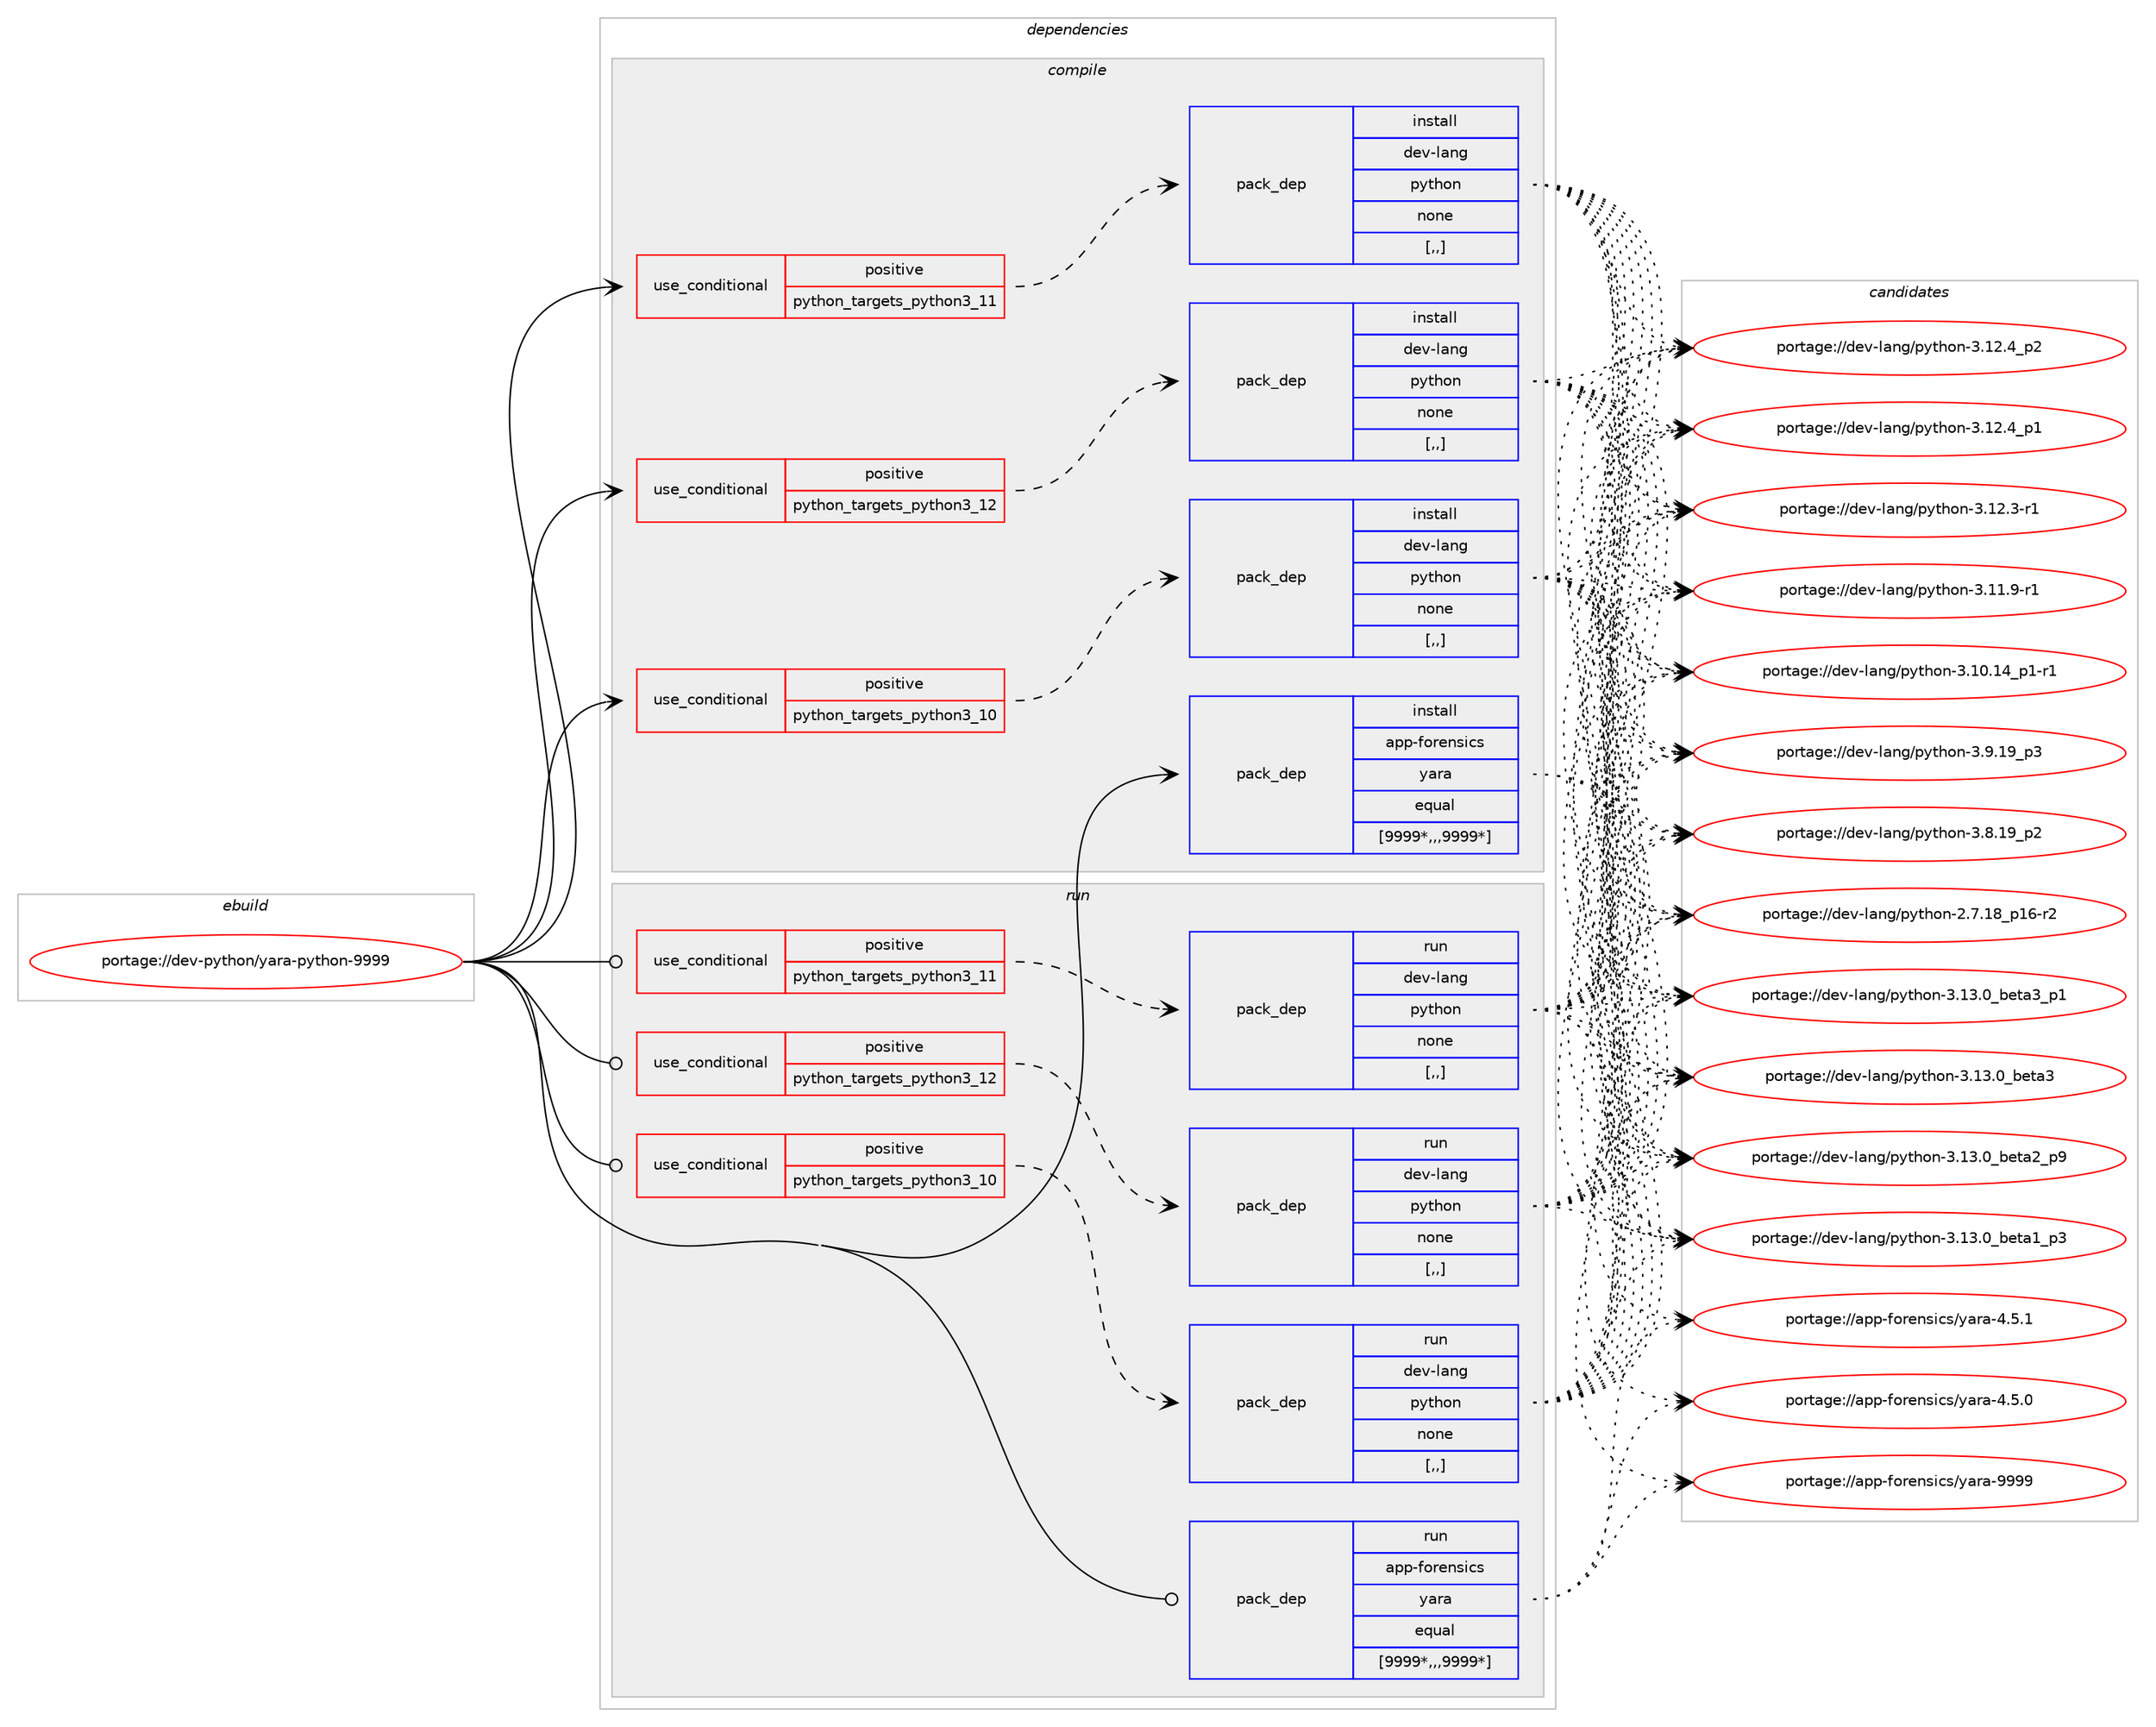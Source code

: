 digraph prolog {

# *************
# Graph options
# *************

newrank=true;
concentrate=true;
compound=true;
graph [rankdir=LR,fontname=Helvetica,fontsize=10,ranksep=1.5];#, ranksep=2.5, nodesep=0.2];
edge  [arrowhead=vee];
node  [fontname=Helvetica,fontsize=10];

# **********
# The ebuild
# **********

subgraph cluster_leftcol {
color=gray;
rank=same;
label=<<i>ebuild</i>>;
id [label="portage://dev-python/yara-python-9999", color=red, width=4, href="../dev-python/yara-python-9999.svg"];
}

# ****************
# The dependencies
# ****************

subgraph cluster_midcol {
color=gray;
label=<<i>dependencies</i>>;
subgraph cluster_compile {
fillcolor="#eeeeee";
style=filled;
label=<<i>compile</i>>;
subgraph cond41010 {
dependency166767 [label=<<TABLE BORDER="0" CELLBORDER="1" CELLSPACING="0" CELLPADDING="4"><TR><TD ROWSPAN="3" CELLPADDING="10">use_conditional</TD></TR><TR><TD>positive</TD></TR><TR><TD>python_targets_python3_10</TD></TR></TABLE>>, shape=none, color=red];
subgraph pack124496 {
dependency166768 [label=<<TABLE BORDER="0" CELLBORDER="1" CELLSPACING="0" CELLPADDING="4" WIDTH="220"><TR><TD ROWSPAN="6" CELLPADDING="30">pack_dep</TD></TR><TR><TD WIDTH="110">install</TD></TR><TR><TD>dev-lang</TD></TR><TR><TD>python</TD></TR><TR><TD>none</TD></TR><TR><TD>[,,]</TD></TR></TABLE>>, shape=none, color=blue];
}
dependency166767:e -> dependency166768:w [weight=20,style="dashed",arrowhead="vee"];
}
id:e -> dependency166767:w [weight=20,style="solid",arrowhead="vee"];
subgraph cond41011 {
dependency166769 [label=<<TABLE BORDER="0" CELLBORDER="1" CELLSPACING="0" CELLPADDING="4"><TR><TD ROWSPAN="3" CELLPADDING="10">use_conditional</TD></TR><TR><TD>positive</TD></TR><TR><TD>python_targets_python3_11</TD></TR></TABLE>>, shape=none, color=red];
subgraph pack124497 {
dependency166770 [label=<<TABLE BORDER="0" CELLBORDER="1" CELLSPACING="0" CELLPADDING="4" WIDTH="220"><TR><TD ROWSPAN="6" CELLPADDING="30">pack_dep</TD></TR><TR><TD WIDTH="110">install</TD></TR><TR><TD>dev-lang</TD></TR><TR><TD>python</TD></TR><TR><TD>none</TD></TR><TR><TD>[,,]</TD></TR></TABLE>>, shape=none, color=blue];
}
dependency166769:e -> dependency166770:w [weight=20,style="dashed",arrowhead="vee"];
}
id:e -> dependency166769:w [weight=20,style="solid",arrowhead="vee"];
subgraph cond41012 {
dependency166771 [label=<<TABLE BORDER="0" CELLBORDER="1" CELLSPACING="0" CELLPADDING="4"><TR><TD ROWSPAN="3" CELLPADDING="10">use_conditional</TD></TR><TR><TD>positive</TD></TR><TR><TD>python_targets_python3_12</TD></TR></TABLE>>, shape=none, color=red];
subgraph pack124498 {
dependency166772 [label=<<TABLE BORDER="0" CELLBORDER="1" CELLSPACING="0" CELLPADDING="4" WIDTH="220"><TR><TD ROWSPAN="6" CELLPADDING="30">pack_dep</TD></TR><TR><TD WIDTH="110">install</TD></TR><TR><TD>dev-lang</TD></TR><TR><TD>python</TD></TR><TR><TD>none</TD></TR><TR><TD>[,,]</TD></TR></TABLE>>, shape=none, color=blue];
}
dependency166771:e -> dependency166772:w [weight=20,style="dashed",arrowhead="vee"];
}
id:e -> dependency166771:w [weight=20,style="solid",arrowhead="vee"];
subgraph pack124499 {
dependency166773 [label=<<TABLE BORDER="0" CELLBORDER="1" CELLSPACING="0" CELLPADDING="4" WIDTH="220"><TR><TD ROWSPAN="6" CELLPADDING="30">pack_dep</TD></TR><TR><TD WIDTH="110">install</TD></TR><TR><TD>app-forensics</TD></TR><TR><TD>yara</TD></TR><TR><TD>equal</TD></TR><TR><TD>[9999*,,,9999*]</TD></TR></TABLE>>, shape=none, color=blue];
}
id:e -> dependency166773:w [weight=20,style="solid",arrowhead="vee"];
}
subgraph cluster_compileandrun {
fillcolor="#eeeeee";
style=filled;
label=<<i>compile and run</i>>;
}
subgraph cluster_run {
fillcolor="#eeeeee";
style=filled;
label=<<i>run</i>>;
subgraph cond41013 {
dependency166774 [label=<<TABLE BORDER="0" CELLBORDER="1" CELLSPACING="0" CELLPADDING="4"><TR><TD ROWSPAN="3" CELLPADDING="10">use_conditional</TD></TR><TR><TD>positive</TD></TR><TR><TD>python_targets_python3_10</TD></TR></TABLE>>, shape=none, color=red];
subgraph pack124500 {
dependency166775 [label=<<TABLE BORDER="0" CELLBORDER="1" CELLSPACING="0" CELLPADDING="4" WIDTH="220"><TR><TD ROWSPAN="6" CELLPADDING="30">pack_dep</TD></TR><TR><TD WIDTH="110">run</TD></TR><TR><TD>dev-lang</TD></TR><TR><TD>python</TD></TR><TR><TD>none</TD></TR><TR><TD>[,,]</TD></TR></TABLE>>, shape=none, color=blue];
}
dependency166774:e -> dependency166775:w [weight=20,style="dashed",arrowhead="vee"];
}
id:e -> dependency166774:w [weight=20,style="solid",arrowhead="odot"];
subgraph cond41014 {
dependency166776 [label=<<TABLE BORDER="0" CELLBORDER="1" CELLSPACING="0" CELLPADDING="4"><TR><TD ROWSPAN="3" CELLPADDING="10">use_conditional</TD></TR><TR><TD>positive</TD></TR><TR><TD>python_targets_python3_11</TD></TR></TABLE>>, shape=none, color=red];
subgraph pack124501 {
dependency166777 [label=<<TABLE BORDER="0" CELLBORDER="1" CELLSPACING="0" CELLPADDING="4" WIDTH="220"><TR><TD ROWSPAN="6" CELLPADDING="30">pack_dep</TD></TR><TR><TD WIDTH="110">run</TD></TR><TR><TD>dev-lang</TD></TR><TR><TD>python</TD></TR><TR><TD>none</TD></TR><TR><TD>[,,]</TD></TR></TABLE>>, shape=none, color=blue];
}
dependency166776:e -> dependency166777:w [weight=20,style="dashed",arrowhead="vee"];
}
id:e -> dependency166776:w [weight=20,style="solid",arrowhead="odot"];
subgraph cond41015 {
dependency166778 [label=<<TABLE BORDER="0" CELLBORDER="1" CELLSPACING="0" CELLPADDING="4"><TR><TD ROWSPAN="3" CELLPADDING="10">use_conditional</TD></TR><TR><TD>positive</TD></TR><TR><TD>python_targets_python3_12</TD></TR></TABLE>>, shape=none, color=red];
subgraph pack124502 {
dependency166779 [label=<<TABLE BORDER="0" CELLBORDER="1" CELLSPACING="0" CELLPADDING="4" WIDTH="220"><TR><TD ROWSPAN="6" CELLPADDING="30">pack_dep</TD></TR><TR><TD WIDTH="110">run</TD></TR><TR><TD>dev-lang</TD></TR><TR><TD>python</TD></TR><TR><TD>none</TD></TR><TR><TD>[,,]</TD></TR></TABLE>>, shape=none, color=blue];
}
dependency166778:e -> dependency166779:w [weight=20,style="dashed",arrowhead="vee"];
}
id:e -> dependency166778:w [weight=20,style="solid",arrowhead="odot"];
subgraph pack124503 {
dependency166780 [label=<<TABLE BORDER="0" CELLBORDER="1" CELLSPACING="0" CELLPADDING="4" WIDTH="220"><TR><TD ROWSPAN="6" CELLPADDING="30">pack_dep</TD></TR><TR><TD WIDTH="110">run</TD></TR><TR><TD>app-forensics</TD></TR><TR><TD>yara</TD></TR><TR><TD>equal</TD></TR><TR><TD>[9999*,,,9999*]</TD></TR></TABLE>>, shape=none, color=blue];
}
id:e -> dependency166780:w [weight=20,style="solid",arrowhead="odot"];
}
}

# **************
# The candidates
# **************

subgraph cluster_choices {
rank=same;
color=gray;
label=<<i>candidates</i>>;

subgraph choice124496 {
color=black;
nodesep=1;
choice10010111845108971101034711212111610411111045514649514648959810111697519511249 [label="portage://dev-lang/python-3.13.0_beta3_p1", color=red, width=4,href="../dev-lang/python-3.13.0_beta3_p1.svg"];
choice1001011184510897110103471121211161041111104551464951464895981011169751 [label="portage://dev-lang/python-3.13.0_beta3", color=red, width=4,href="../dev-lang/python-3.13.0_beta3.svg"];
choice10010111845108971101034711212111610411111045514649514648959810111697509511257 [label="portage://dev-lang/python-3.13.0_beta2_p9", color=red, width=4,href="../dev-lang/python-3.13.0_beta2_p9.svg"];
choice10010111845108971101034711212111610411111045514649514648959810111697499511251 [label="portage://dev-lang/python-3.13.0_beta1_p3", color=red, width=4,href="../dev-lang/python-3.13.0_beta1_p3.svg"];
choice100101118451089711010347112121116104111110455146495046529511250 [label="portage://dev-lang/python-3.12.4_p2", color=red, width=4,href="../dev-lang/python-3.12.4_p2.svg"];
choice100101118451089711010347112121116104111110455146495046529511249 [label="portage://dev-lang/python-3.12.4_p1", color=red, width=4,href="../dev-lang/python-3.12.4_p1.svg"];
choice100101118451089711010347112121116104111110455146495046514511449 [label="portage://dev-lang/python-3.12.3-r1", color=red, width=4,href="../dev-lang/python-3.12.3-r1.svg"];
choice100101118451089711010347112121116104111110455146494946574511449 [label="portage://dev-lang/python-3.11.9-r1", color=red, width=4,href="../dev-lang/python-3.11.9-r1.svg"];
choice100101118451089711010347112121116104111110455146494846495295112494511449 [label="portage://dev-lang/python-3.10.14_p1-r1", color=red, width=4,href="../dev-lang/python-3.10.14_p1-r1.svg"];
choice100101118451089711010347112121116104111110455146574649579511251 [label="portage://dev-lang/python-3.9.19_p3", color=red, width=4,href="../dev-lang/python-3.9.19_p3.svg"];
choice100101118451089711010347112121116104111110455146564649579511250 [label="portage://dev-lang/python-3.8.19_p2", color=red, width=4,href="../dev-lang/python-3.8.19_p2.svg"];
choice100101118451089711010347112121116104111110455046554649569511249544511450 [label="portage://dev-lang/python-2.7.18_p16-r2", color=red, width=4,href="../dev-lang/python-2.7.18_p16-r2.svg"];
dependency166768:e -> choice10010111845108971101034711212111610411111045514649514648959810111697519511249:w [style=dotted,weight="100"];
dependency166768:e -> choice1001011184510897110103471121211161041111104551464951464895981011169751:w [style=dotted,weight="100"];
dependency166768:e -> choice10010111845108971101034711212111610411111045514649514648959810111697509511257:w [style=dotted,weight="100"];
dependency166768:e -> choice10010111845108971101034711212111610411111045514649514648959810111697499511251:w [style=dotted,weight="100"];
dependency166768:e -> choice100101118451089711010347112121116104111110455146495046529511250:w [style=dotted,weight="100"];
dependency166768:e -> choice100101118451089711010347112121116104111110455146495046529511249:w [style=dotted,weight="100"];
dependency166768:e -> choice100101118451089711010347112121116104111110455146495046514511449:w [style=dotted,weight="100"];
dependency166768:e -> choice100101118451089711010347112121116104111110455146494946574511449:w [style=dotted,weight="100"];
dependency166768:e -> choice100101118451089711010347112121116104111110455146494846495295112494511449:w [style=dotted,weight="100"];
dependency166768:e -> choice100101118451089711010347112121116104111110455146574649579511251:w [style=dotted,weight="100"];
dependency166768:e -> choice100101118451089711010347112121116104111110455146564649579511250:w [style=dotted,weight="100"];
dependency166768:e -> choice100101118451089711010347112121116104111110455046554649569511249544511450:w [style=dotted,weight="100"];
}
subgraph choice124497 {
color=black;
nodesep=1;
choice10010111845108971101034711212111610411111045514649514648959810111697519511249 [label="portage://dev-lang/python-3.13.0_beta3_p1", color=red, width=4,href="../dev-lang/python-3.13.0_beta3_p1.svg"];
choice1001011184510897110103471121211161041111104551464951464895981011169751 [label="portage://dev-lang/python-3.13.0_beta3", color=red, width=4,href="../dev-lang/python-3.13.0_beta3.svg"];
choice10010111845108971101034711212111610411111045514649514648959810111697509511257 [label="portage://dev-lang/python-3.13.0_beta2_p9", color=red, width=4,href="../dev-lang/python-3.13.0_beta2_p9.svg"];
choice10010111845108971101034711212111610411111045514649514648959810111697499511251 [label="portage://dev-lang/python-3.13.0_beta1_p3", color=red, width=4,href="../dev-lang/python-3.13.0_beta1_p3.svg"];
choice100101118451089711010347112121116104111110455146495046529511250 [label="portage://dev-lang/python-3.12.4_p2", color=red, width=4,href="../dev-lang/python-3.12.4_p2.svg"];
choice100101118451089711010347112121116104111110455146495046529511249 [label="portage://dev-lang/python-3.12.4_p1", color=red, width=4,href="../dev-lang/python-3.12.4_p1.svg"];
choice100101118451089711010347112121116104111110455146495046514511449 [label="portage://dev-lang/python-3.12.3-r1", color=red, width=4,href="../dev-lang/python-3.12.3-r1.svg"];
choice100101118451089711010347112121116104111110455146494946574511449 [label="portage://dev-lang/python-3.11.9-r1", color=red, width=4,href="../dev-lang/python-3.11.9-r1.svg"];
choice100101118451089711010347112121116104111110455146494846495295112494511449 [label="portage://dev-lang/python-3.10.14_p1-r1", color=red, width=4,href="../dev-lang/python-3.10.14_p1-r1.svg"];
choice100101118451089711010347112121116104111110455146574649579511251 [label="portage://dev-lang/python-3.9.19_p3", color=red, width=4,href="../dev-lang/python-3.9.19_p3.svg"];
choice100101118451089711010347112121116104111110455146564649579511250 [label="portage://dev-lang/python-3.8.19_p2", color=red, width=4,href="../dev-lang/python-3.8.19_p2.svg"];
choice100101118451089711010347112121116104111110455046554649569511249544511450 [label="portage://dev-lang/python-2.7.18_p16-r2", color=red, width=4,href="../dev-lang/python-2.7.18_p16-r2.svg"];
dependency166770:e -> choice10010111845108971101034711212111610411111045514649514648959810111697519511249:w [style=dotted,weight="100"];
dependency166770:e -> choice1001011184510897110103471121211161041111104551464951464895981011169751:w [style=dotted,weight="100"];
dependency166770:e -> choice10010111845108971101034711212111610411111045514649514648959810111697509511257:w [style=dotted,weight="100"];
dependency166770:e -> choice10010111845108971101034711212111610411111045514649514648959810111697499511251:w [style=dotted,weight="100"];
dependency166770:e -> choice100101118451089711010347112121116104111110455146495046529511250:w [style=dotted,weight="100"];
dependency166770:e -> choice100101118451089711010347112121116104111110455146495046529511249:w [style=dotted,weight="100"];
dependency166770:e -> choice100101118451089711010347112121116104111110455146495046514511449:w [style=dotted,weight="100"];
dependency166770:e -> choice100101118451089711010347112121116104111110455146494946574511449:w [style=dotted,weight="100"];
dependency166770:e -> choice100101118451089711010347112121116104111110455146494846495295112494511449:w [style=dotted,weight="100"];
dependency166770:e -> choice100101118451089711010347112121116104111110455146574649579511251:w [style=dotted,weight="100"];
dependency166770:e -> choice100101118451089711010347112121116104111110455146564649579511250:w [style=dotted,weight="100"];
dependency166770:e -> choice100101118451089711010347112121116104111110455046554649569511249544511450:w [style=dotted,weight="100"];
}
subgraph choice124498 {
color=black;
nodesep=1;
choice10010111845108971101034711212111610411111045514649514648959810111697519511249 [label="portage://dev-lang/python-3.13.0_beta3_p1", color=red, width=4,href="../dev-lang/python-3.13.0_beta3_p1.svg"];
choice1001011184510897110103471121211161041111104551464951464895981011169751 [label="portage://dev-lang/python-3.13.0_beta3", color=red, width=4,href="../dev-lang/python-3.13.0_beta3.svg"];
choice10010111845108971101034711212111610411111045514649514648959810111697509511257 [label="portage://dev-lang/python-3.13.0_beta2_p9", color=red, width=4,href="../dev-lang/python-3.13.0_beta2_p9.svg"];
choice10010111845108971101034711212111610411111045514649514648959810111697499511251 [label="portage://dev-lang/python-3.13.0_beta1_p3", color=red, width=4,href="../dev-lang/python-3.13.0_beta1_p3.svg"];
choice100101118451089711010347112121116104111110455146495046529511250 [label="portage://dev-lang/python-3.12.4_p2", color=red, width=4,href="../dev-lang/python-3.12.4_p2.svg"];
choice100101118451089711010347112121116104111110455146495046529511249 [label="portage://dev-lang/python-3.12.4_p1", color=red, width=4,href="../dev-lang/python-3.12.4_p1.svg"];
choice100101118451089711010347112121116104111110455146495046514511449 [label="portage://dev-lang/python-3.12.3-r1", color=red, width=4,href="../dev-lang/python-3.12.3-r1.svg"];
choice100101118451089711010347112121116104111110455146494946574511449 [label="portage://dev-lang/python-3.11.9-r1", color=red, width=4,href="../dev-lang/python-3.11.9-r1.svg"];
choice100101118451089711010347112121116104111110455146494846495295112494511449 [label="portage://dev-lang/python-3.10.14_p1-r1", color=red, width=4,href="../dev-lang/python-3.10.14_p1-r1.svg"];
choice100101118451089711010347112121116104111110455146574649579511251 [label="portage://dev-lang/python-3.9.19_p3", color=red, width=4,href="../dev-lang/python-3.9.19_p3.svg"];
choice100101118451089711010347112121116104111110455146564649579511250 [label="portage://dev-lang/python-3.8.19_p2", color=red, width=4,href="../dev-lang/python-3.8.19_p2.svg"];
choice100101118451089711010347112121116104111110455046554649569511249544511450 [label="portage://dev-lang/python-2.7.18_p16-r2", color=red, width=4,href="../dev-lang/python-2.7.18_p16-r2.svg"];
dependency166772:e -> choice10010111845108971101034711212111610411111045514649514648959810111697519511249:w [style=dotted,weight="100"];
dependency166772:e -> choice1001011184510897110103471121211161041111104551464951464895981011169751:w [style=dotted,weight="100"];
dependency166772:e -> choice10010111845108971101034711212111610411111045514649514648959810111697509511257:w [style=dotted,weight="100"];
dependency166772:e -> choice10010111845108971101034711212111610411111045514649514648959810111697499511251:w [style=dotted,weight="100"];
dependency166772:e -> choice100101118451089711010347112121116104111110455146495046529511250:w [style=dotted,weight="100"];
dependency166772:e -> choice100101118451089711010347112121116104111110455146495046529511249:w [style=dotted,weight="100"];
dependency166772:e -> choice100101118451089711010347112121116104111110455146495046514511449:w [style=dotted,weight="100"];
dependency166772:e -> choice100101118451089711010347112121116104111110455146494946574511449:w [style=dotted,weight="100"];
dependency166772:e -> choice100101118451089711010347112121116104111110455146494846495295112494511449:w [style=dotted,weight="100"];
dependency166772:e -> choice100101118451089711010347112121116104111110455146574649579511251:w [style=dotted,weight="100"];
dependency166772:e -> choice100101118451089711010347112121116104111110455146564649579511250:w [style=dotted,weight="100"];
dependency166772:e -> choice100101118451089711010347112121116104111110455046554649569511249544511450:w [style=dotted,weight="100"];
}
subgraph choice124499 {
color=black;
nodesep=1;
choice9711211245102111114101110115105991154712197114974557575757 [label="portage://app-forensics/yara-9999", color=red, width=4,href="../app-forensics/yara-9999.svg"];
choice971121124510211111410111011510599115471219711497455246534649 [label="portage://app-forensics/yara-4.5.1", color=red, width=4,href="../app-forensics/yara-4.5.1.svg"];
choice971121124510211111410111011510599115471219711497455246534648 [label="portage://app-forensics/yara-4.5.0", color=red, width=4,href="../app-forensics/yara-4.5.0.svg"];
dependency166773:e -> choice9711211245102111114101110115105991154712197114974557575757:w [style=dotted,weight="100"];
dependency166773:e -> choice971121124510211111410111011510599115471219711497455246534649:w [style=dotted,weight="100"];
dependency166773:e -> choice971121124510211111410111011510599115471219711497455246534648:w [style=dotted,weight="100"];
}
subgraph choice124500 {
color=black;
nodesep=1;
choice10010111845108971101034711212111610411111045514649514648959810111697519511249 [label="portage://dev-lang/python-3.13.0_beta3_p1", color=red, width=4,href="../dev-lang/python-3.13.0_beta3_p1.svg"];
choice1001011184510897110103471121211161041111104551464951464895981011169751 [label="portage://dev-lang/python-3.13.0_beta3", color=red, width=4,href="../dev-lang/python-3.13.0_beta3.svg"];
choice10010111845108971101034711212111610411111045514649514648959810111697509511257 [label="portage://dev-lang/python-3.13.0_beta2_p9", color=red, width=4,href="../dev-lang/python-3.13.0_beta2_p9.svg"];
choice10010111845108971101034711212111610411111045514649514648959810111697499511251 [label="portage://dev-lang/python-3.13.0_beta1_p3", color=red, width=4,href="../dev-lang/python-3.13.0_beta1_p3.svg"];
choice100101118451089711010347112121116104111110455146495046529511250 [label="portage://dev-lang/python-3.12.4_p2", color=red, width=4,href="../dev-lang/python-3.12.4_p2.svg"];
choice100101118451089711010347112121116104111110455146495046529511249 [label="portage://dev-lang/python-3.12.4_p1", color=red, width=4,href="../dev-lang/python-3.12.4_p1.svg"];
choice100101118451089711010347112121116104111110455146495046514511449 [label="portage://dev-lang/python-3.12.3-r1", color=red, width=4,href="../dev-lang/python-3.12.3-r1.svg"];
choice100101118451089711010347112121116104111110455146494946574511449 [label="portage://dev-lang/python-3.11.9-r1", color=red, width=4,href="../dev-lang/python-3.11.9-r1.svg"];
choice100101118451089711010347112121116104111110455146494846495295112494511449 [label="portage://dev-lang/python-3.10.14_p1-r1", color=red, width=4,href="../dev-lang/python-3.10.14_p1-r1.svg"];
choice100101118451089711010347112121116104111110455146574649579511251 [label="portage://dev-lang/python-3.9.19_p3", color=red, width=4,href="../dev-lang/python-3.9.19_p3.svg"];
choice100101118451089711010347112121116104111110455146564649579511250 [label="portage://dev-lang/python-3.8.19_p2", color=red, width=4,href="../dev-lang/python-3.8.19_p2.svg"];
choice100101118451089711010347112121116104111110455046554649569511249544511450 [label="portage://dev-lang/python-2.7.18_p16-r2", color=red, width=4,href="../dev-lang/python-2.7.18_p16-r2.svg"];
dependency166775:e -> choice10010111845108971101034711212111610411111045514649514648959810111697519511249:w [style=dotted,weight="100"];
dependency166775:e -> choice1001011184510897110103471121211161041111104551464951464895981011169751:w [style=dotted,weight="100"];
dependency166775:e -> choice10010111845108971101034711212111610411111045514649514648959810111697509511257:w [style=dotted,weight="100"];
dependency166775:e -> choice10010111845108971101034711212111610411111045514649514648959810111697499511251:w [style=dotted,weight="100"];
dependency166775:e -> choice100101118451089711010347112121116104111110455146495046529511250:w [style=dotted,weight="100"];
dependency166775:e -> choice100101118451089711010347112121116104111110455146495046529511249:w [style=dotted,weight="100"];
dependency166775:e -> choice100101118451089711010347112121116104111110455146495046514511449:w [style=dotted,weight="100"];
dependency166775:e -> choice100101118451089711010347112121116104111110455146494946574511449:w [style=dotted,weight="100"];
dependency166775:e -> choice100101118451089711010347112121116104111110455146494846495295112494511449:w [style=dotted,weight="100"];
dependency166775:e -> choice100101118451089711010347112121116104111110455146574649579511251:w [style=dotted,weight="100"];
dependency166775:e -> choice100101118451089711010347112121116104111110455146564649579511250:w [style=dotted,weight="100"];
dependency166775:e -> choice100101118451089711010347112121116104111110455046554649569511249544511450:w [style=dotted,weight="100"];
}
subgraph choice124501 {
color=black;
nodesep=1;
choice10010111845108971101034711212111610411111045514649514648959810111697519511249 [label="portage://dev-lang/python-3.13.0_beta3_p1", color=red, width=4,href="../dev-lang/python-3.13.0_beta3_p1.svg"];
choice1001011184510897110103471121211161041111104551464951464895981011169751 [label="portage://dev-lang/python-3.13.0_beta3", color=red, width=4,href="../dev-lang/python-3.13.0_beta3.svg"];
choice10010111845108971101034711212111610411111045514649514648959810111697509511257 [label="portage://dev-lang/python-3.13.0_beta2_p9", color=red, width=4,href="../dev-lang/python-3.13.0_beta2_p9.svg"];
choice10010111845108971101034711212111610411111045514649514648959810111697499511251 [label="portage://dev-lang/python-3.13.0_beta1_p3", color=red, width=4,href="../dev-lang/python-3.13.0_beta1_p3.svg"];
choice100101118451089711010347112121116104111110455146495046529511250 [label="portage://dev-lang/python-3.12.4_p2", color=red, width=4,href="../dev-lang/python-3.12.4_p2.svg"];
choice100101118451089711010347112121116104111110455146495046529511249 [label="portage://dev-lang/python-3.12.4_p1", color=red, width=4,href="../dev-lang/python-3.12.4_p1.svg"];
choice100101118451089711010347112121116104111110455146495046514511449 [label="portage://dev-lang/python-3.12.3-r1", color=red, width=4,href="../dev-lang/python-3.12.3-r1.svg"];
choice100101118451089711010347112121116104111110455146494946574511449 [label="portage://dev-lang/python-3.11.9-r1", color=red, width=4,href="../dev-lang/python-3.11.9-r1.svg"];
choice100101118451089711010347112121116104111110455146494846495295112494511449 [label="portage://dev-lang/python-3.10.14_p1-r1", color=red, width=4,href="../dev-lang/python-3.10.14_p1-r1.svg"];
choice100101118451089711010347112121116104111110455146574649579511251 [label="portage://dev-lang/python-3.9.19_p3", color=red, width=4,href="../dev-lang/python-3.9.19_p3.svg"];
choice100101118451089711010347112121116104111110455146564649579511250 [label="portage://dev-lang/python-3.8.19_p2", color=red, width=4,href="../dev-lang/python-3.8.19_p2.svg"];
choice100101118451089711010347112121116104111110455046554649569511249544511450 [label="portage://dev-lang/python-2.7.18_p16-r2", color=red, width=4,href="../dev-lang/python-2.7.18_p16-r2.svg"];
dependency166777:e -> choice10010111845108971101034711212111610411111045514649514648959810111697519511249:w [style=dotted,weight="100"];
dependency166777:e -> choice1001011184510897110103471121211161041111104551464951464895981011169751:w [style=dotted,weight="100"];
dependency166777:e -> choice10010111845108971101034711212111610411111045514649514648959810111697509511257:w [style=dotted,weight="100"];
dependency166777:e -> choice10010111845108971101034711212111610411111045514649514648959810111697499511251:w [style=dotted,weight="100"];
dependency166777:e -> choice100101118451089711010347112121116104111110455146495046529511250:w [style=dotted,weight="100"];
dependency166777:e -> choice100101118451089711010347112121116104111110455146495046529511249:w [style=dotted,weight="100"];
dependency166777:e -> choice100101118451089711010347112121116104111110455146495046514511449:w [style=dotted,weight="100"];
dependency166777:e -> choice100101118451089711010347112121116104111110455146494946574511449:w [style=dotted,weight="100"];
dependency166777:e -> choice100101118451089711010347112121116104111110455146494846495295112494511449:w [style=dotted,weight="100"];
dependency166777:e -> choice100101118451089711010347112121116104111110455146574649579511251:w [style=dotted,weight="100"];
dependency166777:e -> choice100101118451089711010347112121116104111110455146564649579511250:w [style=dotted,weight="100"];
dependency166777:e -> choice100101118451089711010347112121116104111110455046554649569511249544511450:w [style=dotted,weight="100"];
}
subgraph choice124502 {
color=black;
nodesep=1;
choice10010111845108971101034711212111610411111045514649514648959810111697519511249 [label="portage://dev-lang/python-3.13.0_beta3_p1", color=red, width=4,href="../dev-lang/python-3.13.0_beta3_p1.svg"];
choice1001011184510897110103471121211161041111104551464951464895981011169751 [label="portage://dev-lang/python-3.13.0_beta3", color=red, width=4,href="../dev-lang/python-3.13.0_beta3.svg"];
choice10010111845108971101034711212111610411111045514649514648959810111697509511257 [label="portage://dev-lang/python-3.13.0_beta2_p9", color=red, width=4,href="../dev-lang/python-3.13.0_beta2_p9.svg"];
choice10010111845108971101034711212111610411111045514649514648959810111697499511251 [label="portage://dev-lang/python-3.13.0_beta1_p3", color=red, width=4,href="../dev-lang/python-3.13.0_beta1_p3.svg"];
choice100101118451089711010347112121116104111110455146495046529511250 [label="portage://dev-lang/python-3.12.4_p2", color=red, width=4,href="../dev-lang/python-3.12.4_p2.svg"];
choice100101118451089711010347112121116104111110455146495046529511249 [label="portage://dev-lang/python-3.12.4_p1", color=red, width=4,href="../dev-lang/python-3.12.4_p1.svg"];
choice100101118451089711010347112121116104111110455146495046514511449 [label="portage://dev-lang/python-3.12.3-r1", color=red, width=4,href="../dev-lang/python-3.12.3-r1.svg"];
choice100101118451089711010347112121116104111110455146494946574511449 [label="portage://dev-lang/python-3.11.9-r1", color=red, width=4,href="../dev-lang/python-3.11.9-r1.svg"];
choice100101118451089711010347112121116104111110455146494846495295112494511449 [label="portage://dev-lang/python-3.10.14_p1-r1", color=red, width=4,href="../dev-lang/python-3.10.14_p1-r1.svg"];
choice100101118451089711010347112121116104111110455146574649579511251 [label="portage://dev-lang/python-3.9.19_p3", color=red, width=4,href="../dev-lang/python-3.9.19_p3.svg"];
choice100101118451089711010347112121116104111110455146564649579511250 [label="portage://dev-lang/python-3.8.19_p2", color=red, width=4,href="../dev-lang/python-3.8.19_p2.svg"];
choice100101118451089711010347112121116104111110455046554649569511249544511450 [label="portage://dev-lang/python-2.7.18_p16-r2", color=red, width=4,href="../dev-lang/python-2.7.18_p16-r2.svg"];
dependency166779:e -> choice10010111845108971101034711212111610411111045514649514648959810111697519511249:w [style=dotted,weight="100"];
dependency166779:e -> choice1001011184510897110103471121211161041111104551464951464895981011169751:w [style=dotted,weight="100"];
dependency166779:e -> choice10010111845108971101034711212111610411111045514649514648959810111697509511257:w [style=dotted,weight="100"];
dependency166779:e -> choice10010111845108971101034711212111610411111045514649514648959810111697499511251:w [style=dotted,weight="100"];
dependency166779:e -> choice100101118451089711010347112121116104111110455146495046529511250:w [style=dotted,weight="100"];
dependency166779:e -> choice100101118451089711010347112121116104111110455146495046529511249:w [style=dotted,weight="100"];
dependency166779:e -> choice100101118451089711010347112121116104111110455146495046514511449:w [style=dotted,weight="100"];
dependency166779:e -> choice100101118451089711010347112121116104111110455146494946574511449:w [style=dotted,weight="100"];
dependency166779:e -> choice100101118451089711010347112121116104111110455146494846495295112494511449:w [style=dotted,weight="100"];
dependency166779:e -> choice100101118451089711010347112121116104111110455146574649579511251:w [style=dotted,weight="100"];
dependency166779:e -> choice100101118451089711010347112121116104111110455146564649579511250:w [style=dotted,weight="100"];
dependency166779:e -> choice100101118451089711010347112121116104111110455046554649569511249544511450:w [style=dotted,weight="100"];
}
subgraph choice124503 {
color=black;
nodesep=1;
choice9711211245102111114101110115105991154712197114974557575757 [label="portage://app-forensics/yara-9999", color=red, width=4,href="../app-forensics/yara-9999.svg"];
choice971121124510211111410111011510599115471219711497455246534649 [label="portage://app-forensics/yara-4.5.1", color=red, width=4,href="../app-forensics/yara-4.5.1.svg"];
choice971121124510211111410111011510599115471219711497455246534648 [label="portage://app-forensics/yara-4.5.0", color=red, width=4,href="../app-forensics/yara-4.5.0.svg"];
dependency166780:e -> choice9711211245102111114101110115105991154712197114974557575757:w [style=dotted,weight="100"];
dependency166780:e -> choice971121124510211111410111011510599115471219711497455246534649:w [style=dotted,weight="100"];
dependency166780:e -> choice971121124510211111410111011510599115471219711497455246534648:w [style=dotted,weight="100"];
}
}

}
